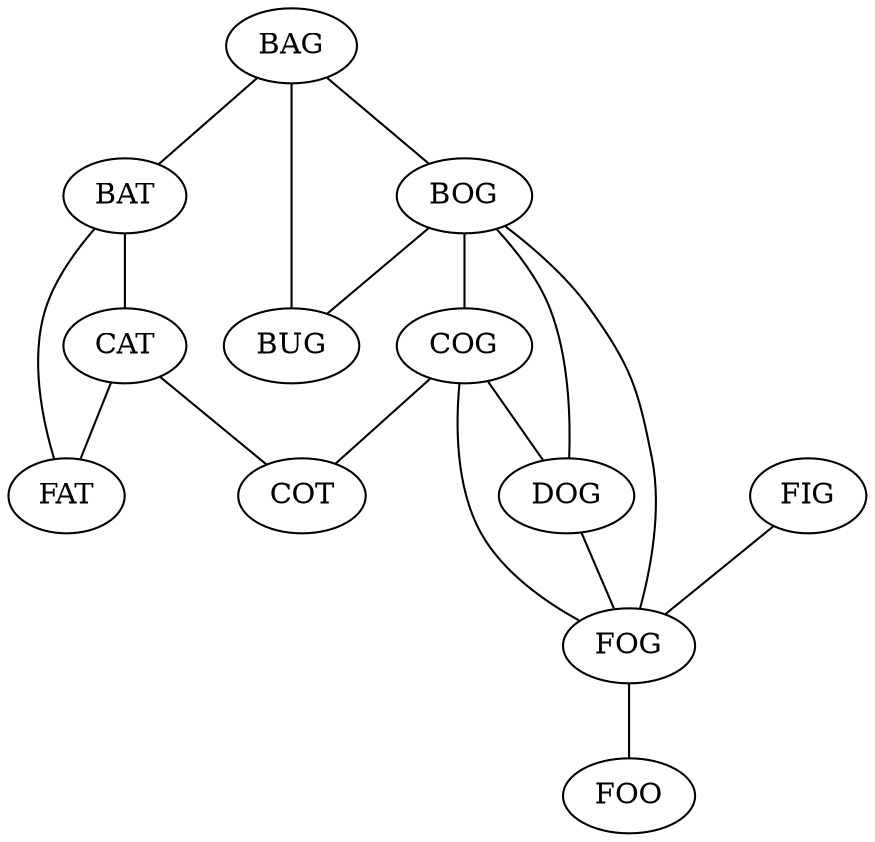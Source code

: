 strict graph example {
"BAG" -- "BAT"[dir=none] ;
"BAG" -- "BOG"[dir=none] ;
"BAG" -- "BUG"[dir=none] ;
"BOG" -- "BUG"[dir=none] ;
"BOG" -- "COG"[dir=none] ;
"BOG" -- "DOG"[dir=none] ;
"BOG" -- "FOG"[dir=none] ;
"BAT" -- "CAT"[dir=none] ;
"BAT" -- "FAT"[dir=none] ;
"CAT" -- "COT"[dir=none] ;
"CAT" -- "FAT"[dir=none] ;
"COG" -- "COT"[dir=none] ;
"COG" -- "DOG"[dir=none] ;
"COG" -- "FOG"[dir=none] ;
"DOG" -- "FOG"[dir=none] ;
"FOG" -- "FOO"[dir=none] ;
"FIG" -- "FOG"[dir=none] ;

}
